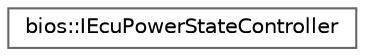 digraph "Graphical Class Hierarchy"
{
 // LATEX_PDF_SIZE
  bgcolor="transparent";
  edge [fontname=Helvetica,fontsize=10,labelfontname=Helvetica,labelfontsize=10];
  node [fontname=Helvetica,fontsize=10,shape=box,height=0.2,width=0.4];
  rankdir="LR";
  Node0 [id="Node000000",label="bios::IEcuPowerStateController",height=0.2,width=0.4,color="grey40", fillcolor="white", style="filled",URL="$d2/df6/classbios_1_1IEcuPowerStateController.html",tooltip=" "];
}
